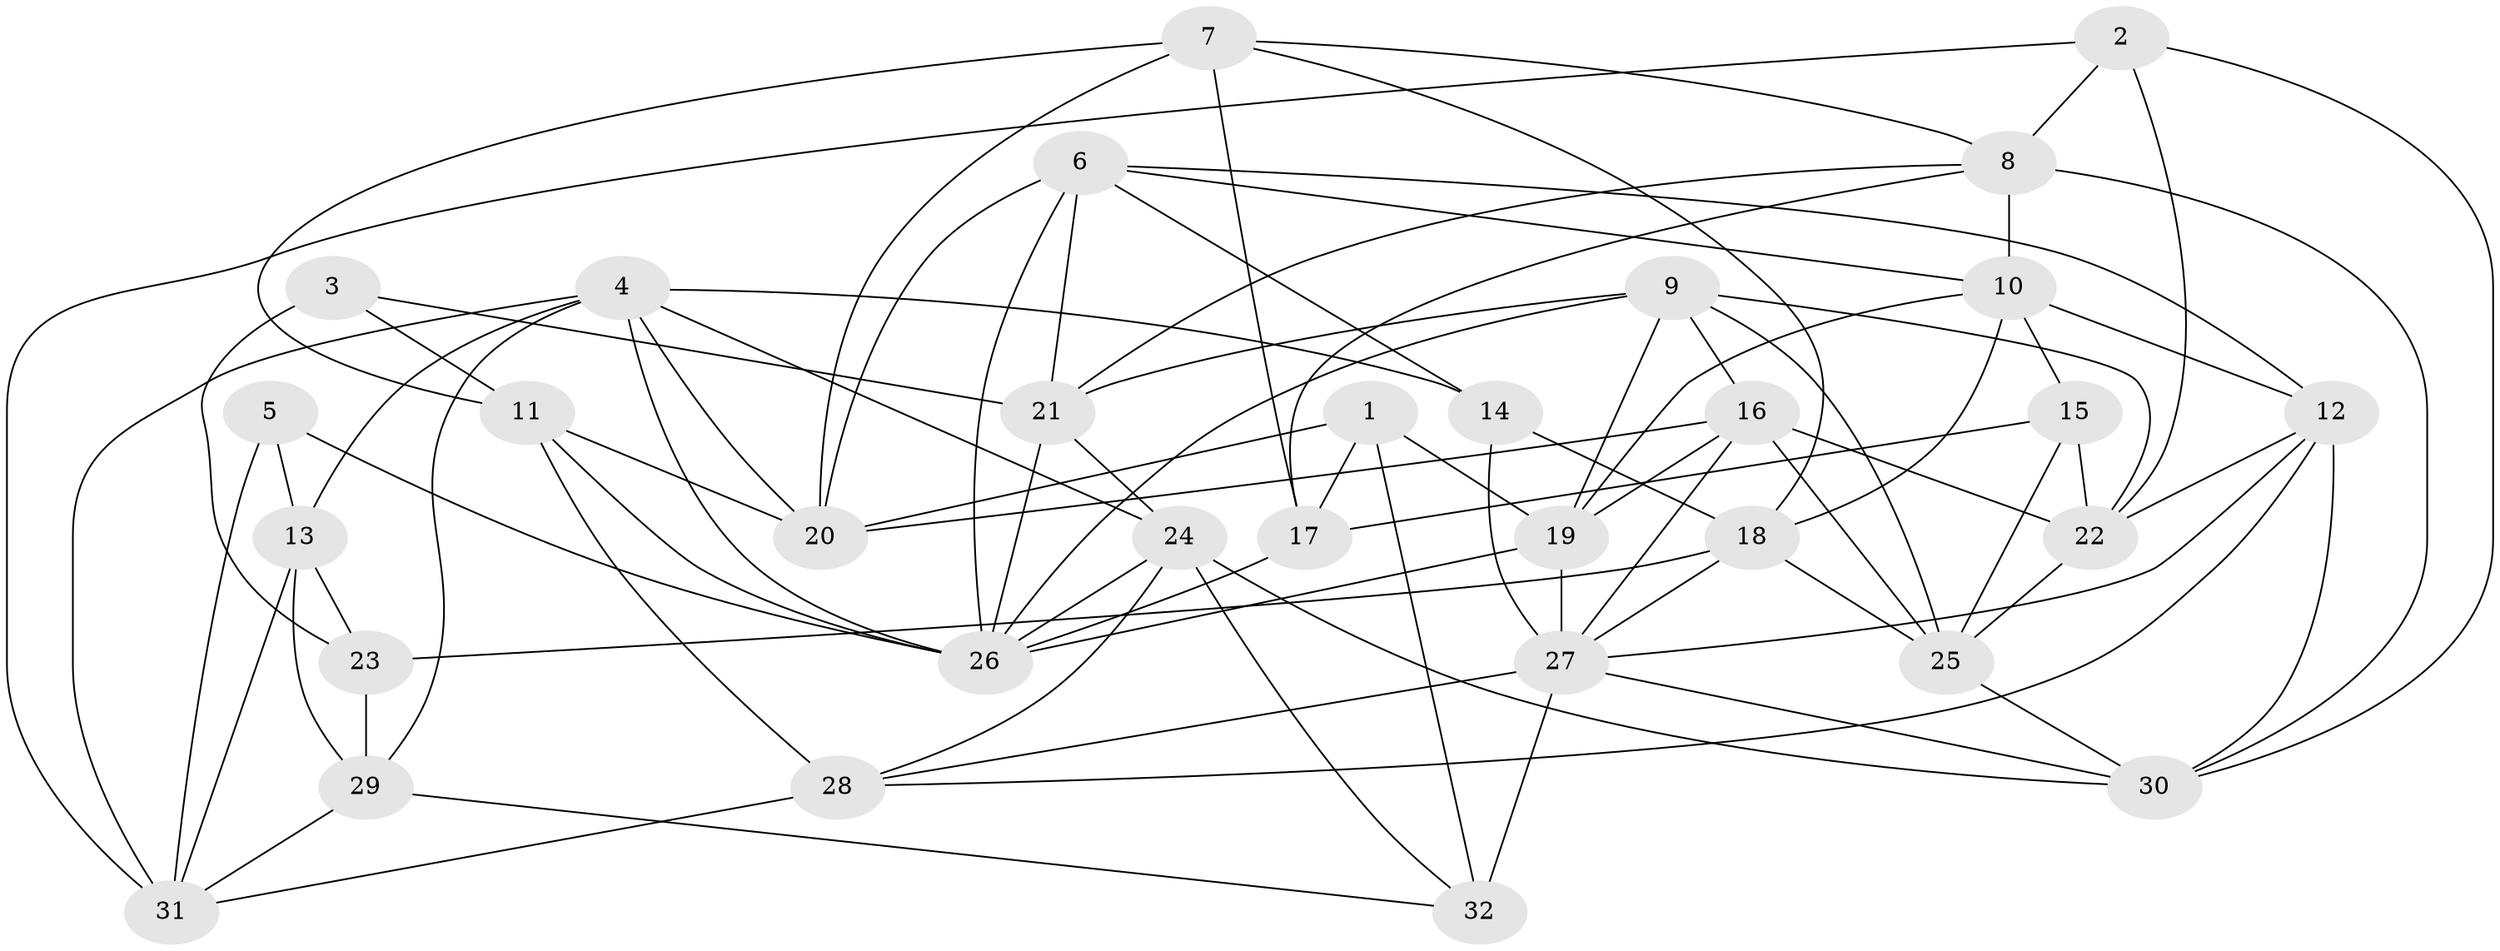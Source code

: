 // original degree distribution, {4: 1.0}
// Generated by graph-tools (version 1.1) at 2025/26/03/09/25 03:26:58]
// undirected, 32 vertices, 87 edges
graph export_dot {
graph [start="1"]
  node [color=gray90,style=filled];
  1;
  2;
  3;
  4;
  5;
  6;
  7;
  8;
  9;
  10;
  11;
  12;
  13;
  14;
  15;
  16;
  17;
  18;
  19;
  20;
  21;
  22;
  23;
  24;
  25;
  26;
  27;
  28;
  29;
  30;
  31;
  32;
  1 -- 17 [weight=1.0];
  1 -- 19 [weight=1.0];
  1 -- 20 [weight=1.0];
  1 -- 32 [weight=1.0];
  2 -- 8 [weight=1.0];
  2 -- 22 [weight=1.0];
  2 -- 30 [weight=1.0];
  2 -- 31 [weight=1.0];
  3 -- 11 [weight=1.0];
  3 -- 21 [weight=1.0];
  3 -- 23 [weight=2.0];
  4 -- 13 [weight=1.0];
  4 -- 14 [weight=1.0];
  4 -- 20 [weight=1.0];
  4 -- 24 [weight=1.0];
  4 -- 26 [weight=2.0];
  4 -- 29 [weight=1.0];
  4 -- 31 [weight=1.0];
  5 -- 13 [weight=2.0];
  5 -- 26 [weight=1.0];
  5 -- 31 [weight=1.0];
  6 -- 10 [weight=1.0];
  6 -- 12 [weight=1.0];
  6 -- 14 [weight=1.0];
  6 -- 20 [weight=1.0];
  6 -- 21 [weight=1.0];
  6 -- 26 [weight=1.0];
  7 -- 8 [weight=1.0];
  7 -- 11 [weight=1.0];
  7 -- 17 [weight=2.0];
  7 -- 18 [weight=1.0];
  7 -- 20 [weight=1.0];
  8 -- 10 [weight=1.0];
  8 -- 17 [weight=1.0];
  8 -- 21 [weight=1.0];
  8 -- 30 [weight=1.0];
  9 -- 16 [weight=1.0];
  9 -- 19 [weight=1.0];
  9 -- 21 [weight=1.0];
  9 -- 22 [weight=1.0];
  9 -- 25 [weight=1.0];
  9 -- 26 [weight=1.0];
  10 -- 12 [weight=1.0];
  10 -- 15 [weight=1.0];
  10 -- 18 [weight=1.0];
  10 -- 19 [weight=1.0];
  11 -- 20 [weight=1.0];
  11 -- 26 [weight=1.0];
  11 -- 28 [weight=2.0];
  12 -- 22 [weight=1.0];
  12 -- 27 [weight=1.0];
  12 -- 28 [weight=1.0];
  12 -- 30 [weight=1.0];
  13 -- 23 [weight=1.0];
  13 -- 29 [weight=1.0];
  13 -- 31 [weight=1.0];
  14 -- 18 [weight=1.0];
  14 -- 27 [weight=1.0];
  15 -- 17 [weight=1.0];
  15 -- 22 [weight=1.0];
  15 -- 25 [weight=1.0];
  16 -- 19 [weight=1.0];
  16 -- 20 [weight=1.0];
  16 -- 22 [weight=1.0];
  16 -- 25 [weight=1.0];
  16 -- 27 [weight=1.0];
  17 -- 26 [weight=1.0];
  18 -- 23 [weight=1.0];
  18 -- 25 [weight=1.0];
  18 -- 27 [weight=1.0];
  19 -- 26 [weight=1.0];
  19 -- 27 [weight=1.0];
  21 -- 24 [weight=1.0];
  21 -- 26 [weight=1.0];
  22 -- 25 [weight=1.0];
  23 -- 29 [weight=2.0];
  24 -- 26 [weight=1.0];
  24 -- 28 [weight=1.0];
  24 -- 30 [weight=1.0];
  24 -- 32 [weight=1.0];
  25 -- 30 [weight=1.0];
  27 -- 28 [weight=1.0];
  27 -- 30 [weight=1.0];
  27 -- 32 [weight=3.0];
  28 -- 31 [weight=1.0];
  29 -- 31 [weight=1.0];
  29 -- 32 [weight=1.0];
}
